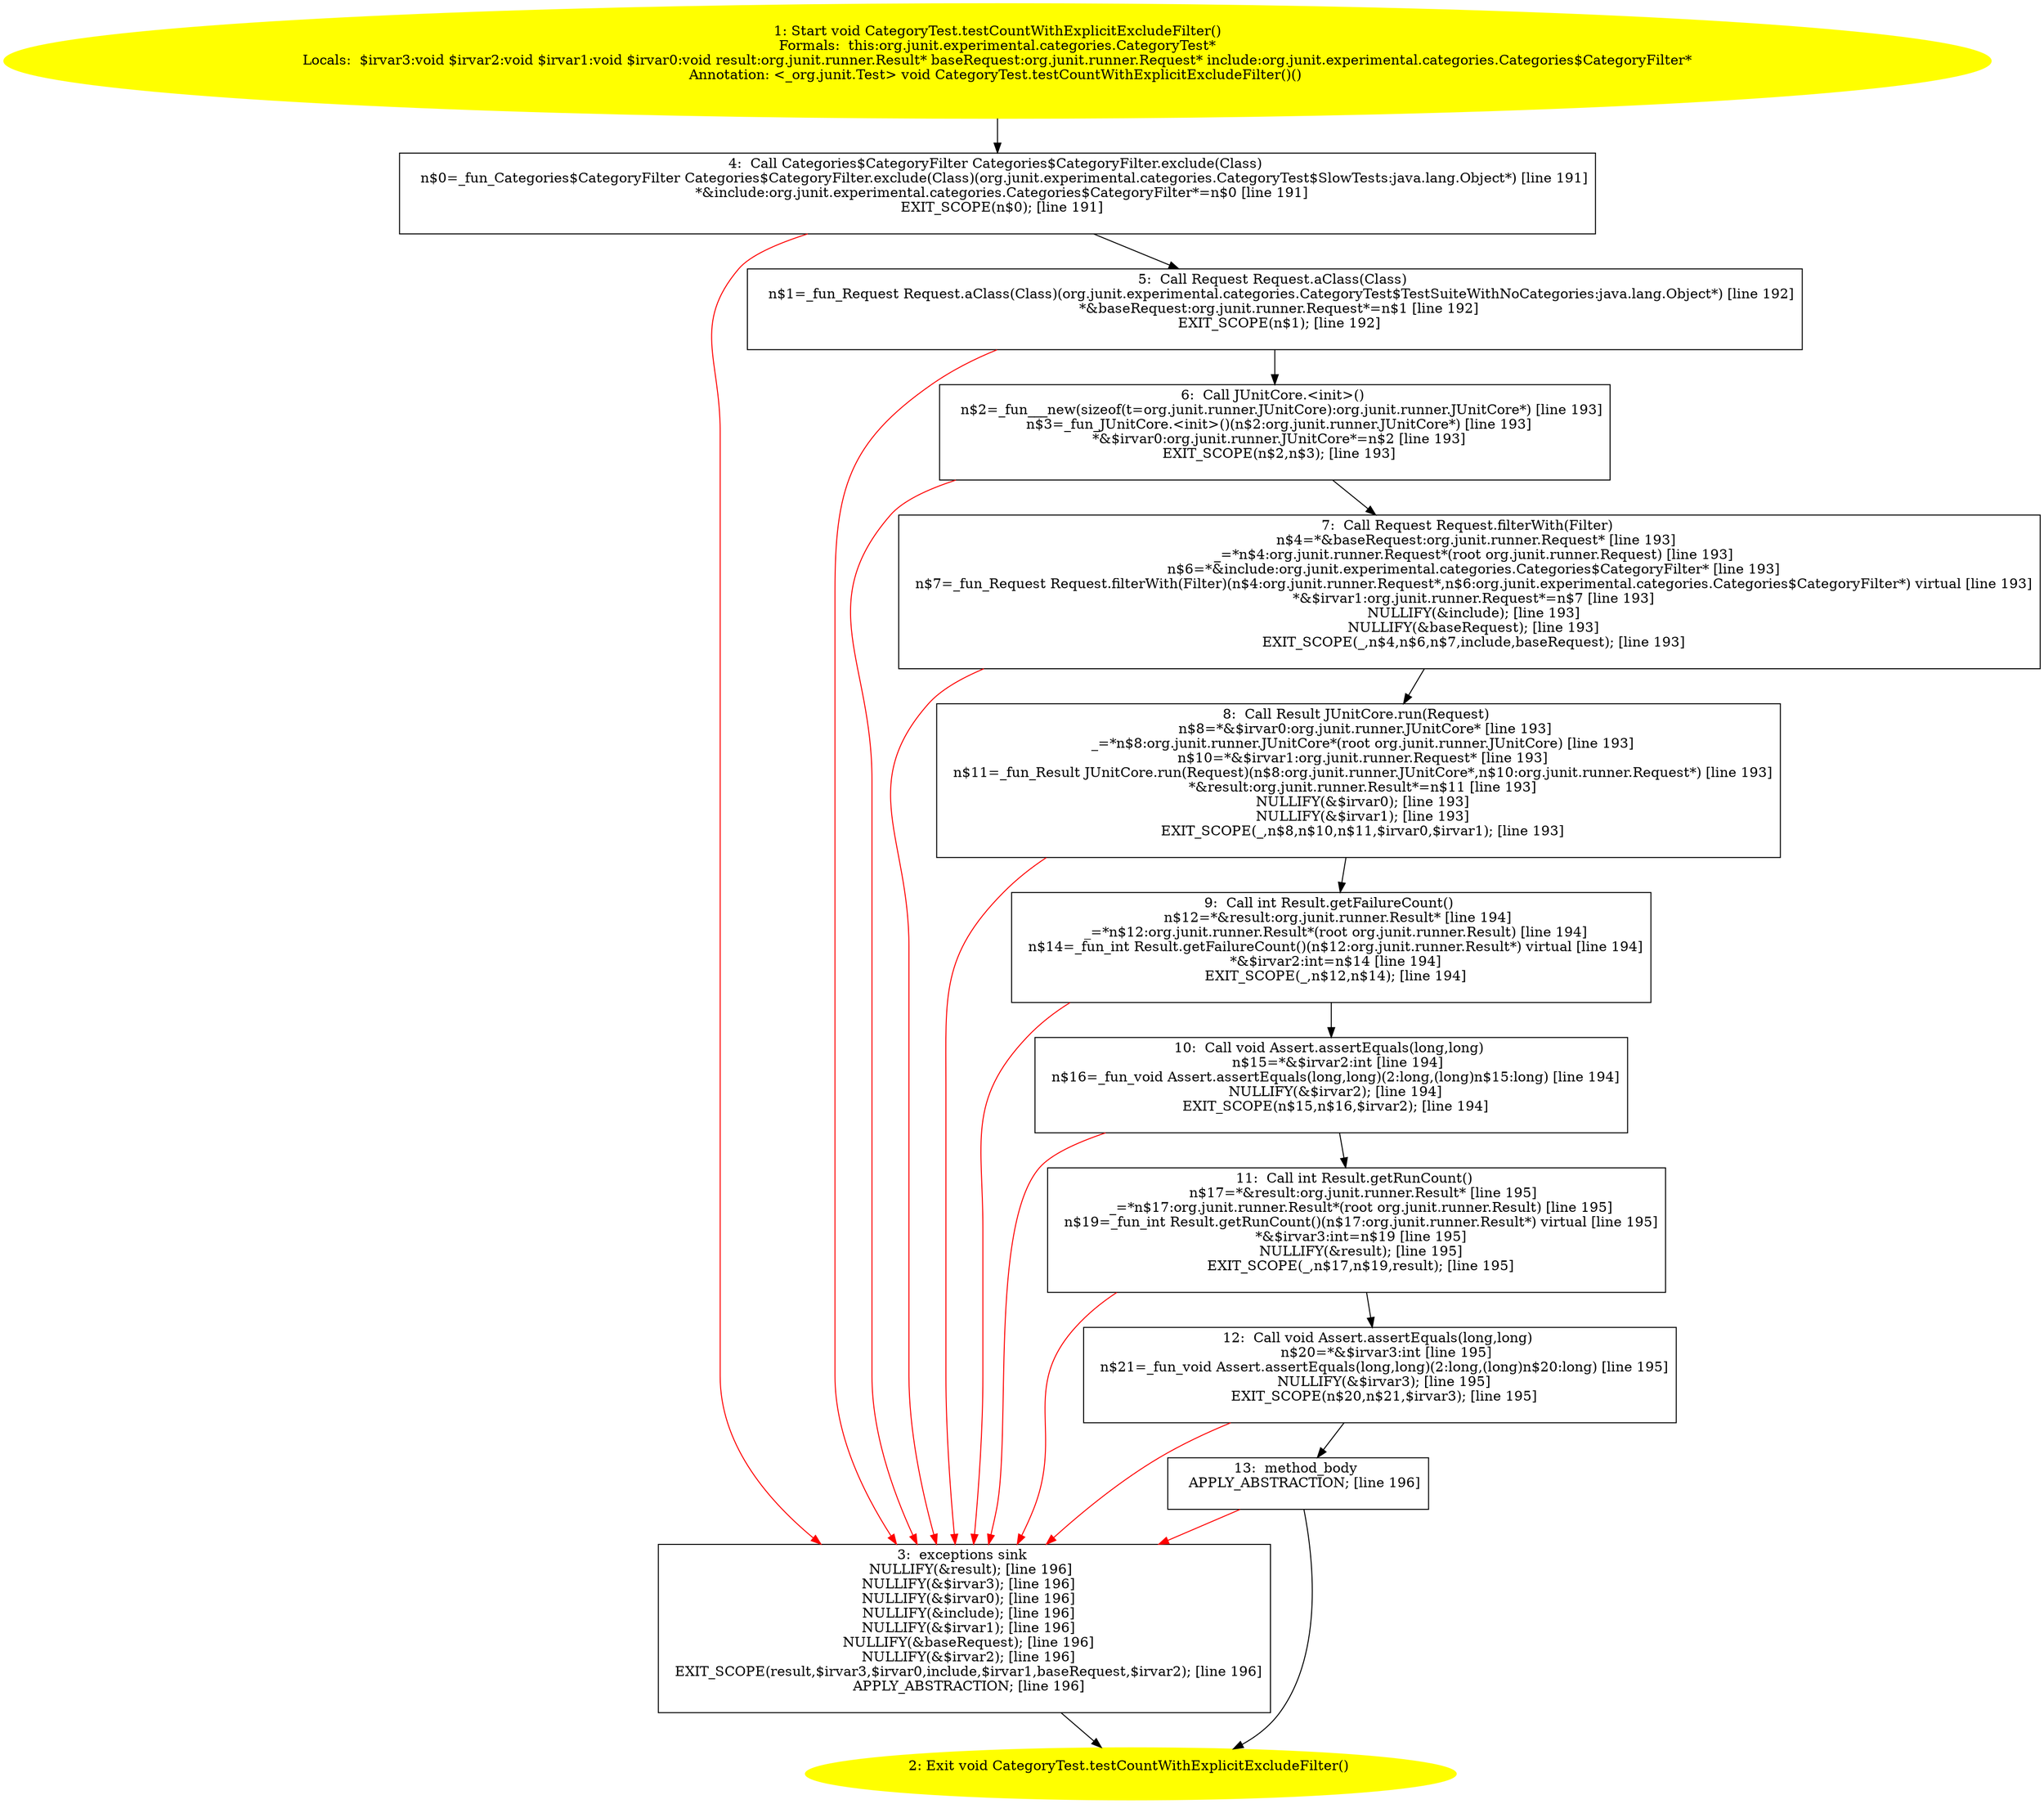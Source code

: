 /* @generated */
digraph cfg {
"org.junit.experimental.categories.CategoryTest.testCountWithExplicitExcludeFilter():void.492f3b4ed878dd466084d64d52dff369_1" [label="1: Start void CategoryTest.testCountWithExplicitExcludeFilter()\nFormals:  this:org.junit.experimental.categories.CategoryTest*\nLocals:  $irvar3:void $irvar2:void $irvar1:void $irvar0:void result:org.junit.runner.Result* baseRequest:org.junit.runner.Request* include:org.junit.experimental.categories.Categories$CategoryFilter*\nAnnotation: <_org.junit.Test> void CategoryTest.testCountWithExplicitExcludeFilter()() \n  " color=yellow style=filled]
	

	 "org.junit.experimental.categories.CategoryTest.testCountWithExplicitExcludeFilter():void.492f3b4ed878dd466084d64d52dff369_1" -> "org.junit.experimental.categories.CategoryTest.testCountWithExplicitExcludeFilter():void.492f3b4ed878dd466084d64d52dff369_4" ;
"org.junit.experimental.categories.CategoryTest.testCountWithExplicitExcludeFilter():void.492f3b4ed878dd466084d64d52dff369_2" [label="2: Exit void CategoryTest.testCountWithExplicitExcludeFilter() \n  " color=yellow style=filled]
	

"org.junit.experimental.categories.CategoryTest.testCountWithExplicitExcludeFilter():void.492f3b4ed878dd466084d64d52dff369_3" [label="3:  exceptions sink \n   NULLIFY(&result); [line 196]\n  NULLIFY(&$irvar3); [line 196]\n  NULLIFY(&$irvar0); [line 196]\n  NULLIFY(&include); [line 196]\n  NULLIFY(&$irvar1); [line 196]\n  NULLIFY(&baseRequest); [line 196]\n  NULLIFY(&$irvar2); [line 196]\n  EXIT_SCOPE(result,$irvar3,$irvar0,include,$irvar1,baseRequest,$irvar2); [line 196]\n  APPLY_ABSTRACTION; [line 196]\n " shape="box"]
	

	 "org.junit.experimental.categories.CategoryTest.testCountWithExplicitExcludeFilter():void.492f3b4ed878dd466084d64d52dff369_3" -> "org.junit.experimental.categories.CategoryTest.testCountWithExplicitExcludeFilter():void.492f3b4ed878dd466084d64d52dff369_2" ;
"org.junit.experimental.categories.CategoryTest.testCountWithExplicitExcludeFilter():void.492f3b4ed878dd466084d64d52dff369_4" [label="4:  Call Categories$CategoryFilter Categories$CategoryFilter.exclude(Class) \n   n$0=_fun_Categories$CategoryFilter Categories$CategoryFilter.exclude(Class)(org.junit.experimental.categories.CategoryTest$SlowTests:java.lang.Object*) [line 191]\n  *&include:org.junit.experimental.categories.Categories$CategoryFilter*=n$0 [line 191]\n  EXIT_SCOPE(n$0); [line 191]\n " shape="box"]
	

	 "org.junit.experimental.categories.CategoryTest.testCountWithExplicitExcludeFilter():void.492f3b4ed878dd466084d64d52dff369_4" -> "org.junit.experimental.categories.CategoryTest.testCountWithExplicitExcludeFilter():void.492f3b4ed878dd466084d64d52dff369_5" ;
	 "org.junit.experimental.categories.CategoryTest.testCountWithExplicitExcludeFilter():void.492f3b4ed878dd466084d64d52dff369_4" -> "org.junit.experimental.categories.CategoryTest.testCountWithExplicitExcludeFilter():void.492f3b4ed878dd466084d64d52dff369_3" [color="red" ];
"org.junit.experimental.categories.CategoryTest.testCountWithExplicitExcludeFilter():void.492f3b4ed878dd466084d64d52dff369_5" [label="5:  Call Request Request.aClass(Class) \n   n$1=_fun_Request Request.aClass(Class)(org.junit.experimental.categories.CategoryTest$TestSuiteWithNoCategories:java.lang.Object*) [line 192]\n  *&baseRequest:org.junit.runner.Request*=n$1 [line 192]\n  EXIT_SCOPE(n$1); [line 192]\n " shape="box"]
	

	 "org.junit.experimental.categories.CategoryTest.testCountWithExplicitExcludeFilter():void.492f3b4ed878dd466084d64d52dff369_5" -> "org.junit.experimental.categories.CategoryTest.testCountWithExplicitExcludeFilter():void.492f3b4ed878dd466084d64d52dff369_6" ;
	 "org.junit.experimental.categories.CategoryTest.testCountWithExplicitExcludeFilter():void.492f3b4ed878dd466084d64d52dff369_5" -> "org.junit.experimental.categories.CategoryTest.testCountWithExplicitExcludeFilter():void.492f3b4ed878dd466084d64d52dff369_3" [color="red" ];
"org.junit.experimental.categories.CategoryTest.testCountWithExplicitExcludeFilter():void.492f3b4ed878dd466084d64d52dff369_6" [label="6:  Call JUnitCore.<init>() \n   n$2=_fun___new(sizeof(t=org.junit.runner.JUnitCore):org.junit.runner.JUnitCore*) [line 193]\n  n$3=_fun_JUnitCore.<init>()(n$2:org.junit.runner.JUnitCore*) [line 193]\n  *&$irvar0:org.junit.runner.JUnitCore*=n$2 [line 193]\n  EXIT_SCOPE(n$2,n$3); [line 193]\n " shape="box"]
	

	 "org.junit.experimental.categories.CategoryTest.testCountWithExplicitExcludeFilter():void.492f3b4ed878dd466084d64d52dff369_6" -> "org.junit.experimental.categories.CategoryTest.testCountWithExplicitExcludeFilter():void.492f3b4ed878dd466084d64d52dff369_7" ;
	 "org.junit.experimental.categories.CategoryTest.testCountWithExplicitExcludeFilter():void.492f3b4ed878dd466084d64d52dff369_6" -> "org.junit.experimental.categories.CategoryTest.testCountWithExplicitExcludeFilter():void.492f3b4ed878dd466084d64d52dff369_3" [color="red" ];
"org.junit.experimental.categories.CategoryTest.testCountWithExplicitExcludeFilter():void.492f3b4ed878dd466084d64d52dff369_7" [label="7:  Call Request Request.filterWith(Filter) \n   n$4=*&baseRequest:org.junit.runner.Request* [line 193]\n  _=*n$4:org.junit.runner.Request*(root org.junit.runner.Request) [line 193]\n  n$6=*&include:org.junit.experimental.categories.Categories$CategoryFilter* [line 193]\n  n$7=_fun_Request Request.filterWith(Filter)(n$4:org.junit.runner.Request*,n$6:org.junit.experimental.categories.Categories$CategoryFilter*) virtual [line 193]\n  *&$irvar1:org.junit.runner.Request*=n$7 [line 193]\n  NULLIFY(&include); [line 193]\n  NULLIFY(&baseRequest); [line 193]\n  EXIT_SCOPE(_,n$4,n$6,n$7,include,baseRequest); [line 193]\n " shape="box"]
	

	 "org.junit.experimental.categories.CategoryTest.testCountWithExplicitExcludeFilter():void.492f3b4ed878dd466084d64d52dff369_7" -> "org.junit.experimental.categories.CategoryTest.testCountWithExplicitExcludeFilter():void.492f3b4ed878dd466084d64d52dff369_8" ;
	 "org.junit.experimental.categories.CategoryTest.testCountWithExplicitExcludeFilter():void.492f3b4ed878dd466084d64d52dff369_7" -> "org.junit.experimental.categories.CategoryTest.testCountWithExplicitExcludeFilter():void.492f3b4ed878dd466084d64d52dff369_3" [color="red" ];
"org.junit.experimental.categories.CategoryTest.testCountWithExplicitExcludeFilter():void.492f3b4ed878dd466084d64d52dff369_8" [label="8:  Call Result JUnitCore.run(Request) \n   n$8=*&$irvar0:org.junit.runner.JUnitCore* [line 193]\n  _=*n$8:org.junit.runner.JUnitCore*(root org.junit.runner.JUnitCore) [line 193]\n  n$10=*&$irvar1:org.junit.runner.Request* [line 193]\n  n$11=_fun_Result JUnitCore.run(Request)(n$8:org.junit.runner.JUnitCore*,n$10:org.junit.runner.Request*) [line 193]\n  *&result:org.junit.runner.Result*=n$11 [line 193]\n  NULLIFY(&$irvar0); [line 193]\n  NULLIFY(&$irvar1); [line 193]\n  EXIT_SCOPE(_,n$8,n$10,n$11,$irvar0,$irvar1); [line 193]\n " shape="box"]
	

	 "org.junit.experimental.categories.CategoryTest.testCountWithExplicitExcludeFilter():void.492f3b4ed878dd466084d64d52dff369_8" -> "org.junit.experimental.categories.CategoryTest.testCountWithExplicitExcludeFilter():void.492f3b4ed878dd466084d64d52dff369_9" ;
	 "org.junit.experimental.categories.CategoryTest.testCountWithExplicitExcludeFilter():void.492f3b4ed878dd466084d64d52dff369_8" -> "org.junit.experimental.categories.CategoryTest.testCountWithExplicitExcludeFilter():void.492f3b4ed878dd466084d64d52dff369_3" [color="red" ];
"org.junit.experimental.categories.CategoryTest.testCountWithExplicitExcludeFilter():void.492f3b4ed878dd466084d64d52dff369_9" [label="9:  Call int Result.getFailureCount() \n   n$12=*&result:org.junit.runner.Result* [line 194]\n  _=*n$12:org.junit.runner.Result*(root org.junit.runner.Result) [line 194]\n  n$14=_fun_int Result.getFailureCount()(n$12:org.junit.runner.Result*) virtual [line 194]\n  *&$irvar2:int=n$14 [line 194]\n  EXIT_SCOPE(_,n$12,n$14); [line 194]\n " shape="box"]
	

	 "org.junit.experimental.categories.CategoryTest.testCountWithExplicitExcludeFilter():void.492f3b4ed878dd466084d64d52dff369_9" -> "org.junit.experimental.categories.CategoryTest.testCountWithExplicitExcludeFilter():void.492f3b4ed878dd466084d64d52dff369_10" ;
	 "org.junit.experimental.categories.CategoryTest.testCountWithExplicitExcludeFilter():void.492f3b4ed878dd466084d64d52dff369_9" -> "org.junit.experimental.categories.CategoryTest.testCountWithExplicitExcludeFilter():void.492f3b4ed878dd466084d64d52dff369_3" [color="red" ];
"org.junit.experimental.categories.CategoryTest.testCountWithExplicitExcludeFilter():void.492f3b4ed878dd466084d64d52dff369_10" [label="10:  Call void Assert.assertEquals(long,long) \n   n$15=*&$irvar2:int [line 194]\n  n$16=_fun_void Assert.assertEquals(long,long)(2:long,(long)n$15:long) [line 194]\n  NULLIFY(&$irvar2); [line 194]\n  EXIT_SCOPE(n$15,n$16,$irvar2); [line 194]\n " shape="box"]
	

	 "org.junit.experimental.categories.CategoryTest.testCountWithExplicitExcludeFilter():void.492f3b4ed878dd466084d64d52dff369_10" -> "org.junit.experimental.categories.CategoryTest.testCountWithExplicitExcludeFilter():void.492f3b4ed878dd466084d64d52dff369_11" ;
	 "org.junit.experimental.categories.CategoryTest.testCountWithExplicitExcludeFilter():void.492f3b4ed878dd466084d64d52dff369_10" -> "org.junit.experimental.categories.CategoryTest.testCountWithExplicitExcludeFilter():void.492f3b4ed878dd466084d64d52dff369_3" [color="red" ];
"org.junit.experimental.categories.CategoryTest.testCountWithExplicitExcludeFilter():void.492f3b4ed878dd466084d64d52dff369_11" [label="11:  Call int Result.getRunCount() \n   n$17=*&result:org.junit.runner.Result* [line 195]\n  _=*n$17:org.junit.runner.Result*(root org.junit.runner.Result) [line 195]\n  n$19=_fun_int Result.getRunCount()(n$17:org.junit.runner.Result*) virtual [line 195]\n  *&$irvar3:int=n$19 [line 195]\n  NULLIFY(&result); [line 195]\n  EXIT_SCOPE(_,n$17,n$19,result); [line 195]\n " shape="box"]
	

	 "org.junit.experimental.categories.CategoryTest.testCountWithExplicitExcludeFilter():void.492f3b4ed878dd466084d64d52dff369_11" -> "org.junit.experimental.categories.CategoryTest.testCountWithExplicitExcludeFilter():void.492f3b4ed878dd466084d64d52dff369_12" ;
	 "org.junit.experimental.categories.CategoryTest.testCountWithExplicitExcludeFilter():void.492f3b4ed878dd466084d64d52dff369_11" -> "org.junit.experimental.categories.CategoryTest.testCountWithExplicitExcludeFilter():void.492f3b4ed878dd466084d64d52dff369_3" [color="red" ];
"org.junit.experimental.categories.CategoryTest.testCountWithExplicitExcludeFilter():void.492f3b4ed878dd466084d64d52dff369_12" [label="12:  Call void Assert.assertEquals(long,long) \n   n$20=*&$irvar3:int [line 195]\n  n$21=_fun_void Assert.assertEquals(long,long)(2:long,(long)n$20:long) [line 195]\n  NULLIFY(&$irvar3); [line 195]\n  EXIT_SCOPE(n$20,n$21,$irvar3); [line 195]\n " shape="box"]
	

	 "org.junit.experimental.categories.CategoryTest.testCountWithExplicitExcludeFilter():void.492f3b4ed878dd466084d64d52dff369_12" -> "org.junit.experimental.categories.CategoryTest.testCountWithExplicitExcludeFilter():void.492f3b4ed878dd466084d64d52dff369_13" ;
	 "org.junit.experimental.categories.CategoryTest.testCountWithExplicitExcludeFilter():void.492f3b4ed878dd466084d64d52dff369_12" -> "org.junit.experimental.categories.CategoryTest.testCountWithExplicitExcludeFilter():void.492f3b4ed878dd466084d64d52dff369_3" [color="red" ];
"org.junit.experimental.categories.CategoryTest.testCountWithExplicitExcludeFilter():void.492f3b4ed878dd466084d64d52dff369_13" [label="13:  method_body \n   APPLY_ABSTRACTION; [line 196]\n " shape="box"]
	

	 "org.junit.experimental.categories.CategoryTest.testCountWithExplicitExcludeFilter():void.492f3b4ed878dd466084d64d52dff369_13" -> "org.junit.experimental.categories.CategoryTest.testCountWithExplicitExcludeFilter():void.492f3b4ed878dd466084d64d52dff369_2" ;
	 "org.junit.experimental.categories.CategoryTest.testCountWithExplicitExcludeFilter():void.492f3b4ed878dd466084d64d52dff369_13" -> "org.junit.experimental.categories.CategoryTest.testCountWithExplicitExcludeFilter():void.492f3b4ed878dd466084d64d52dff369_3" [color="red" ];
}
